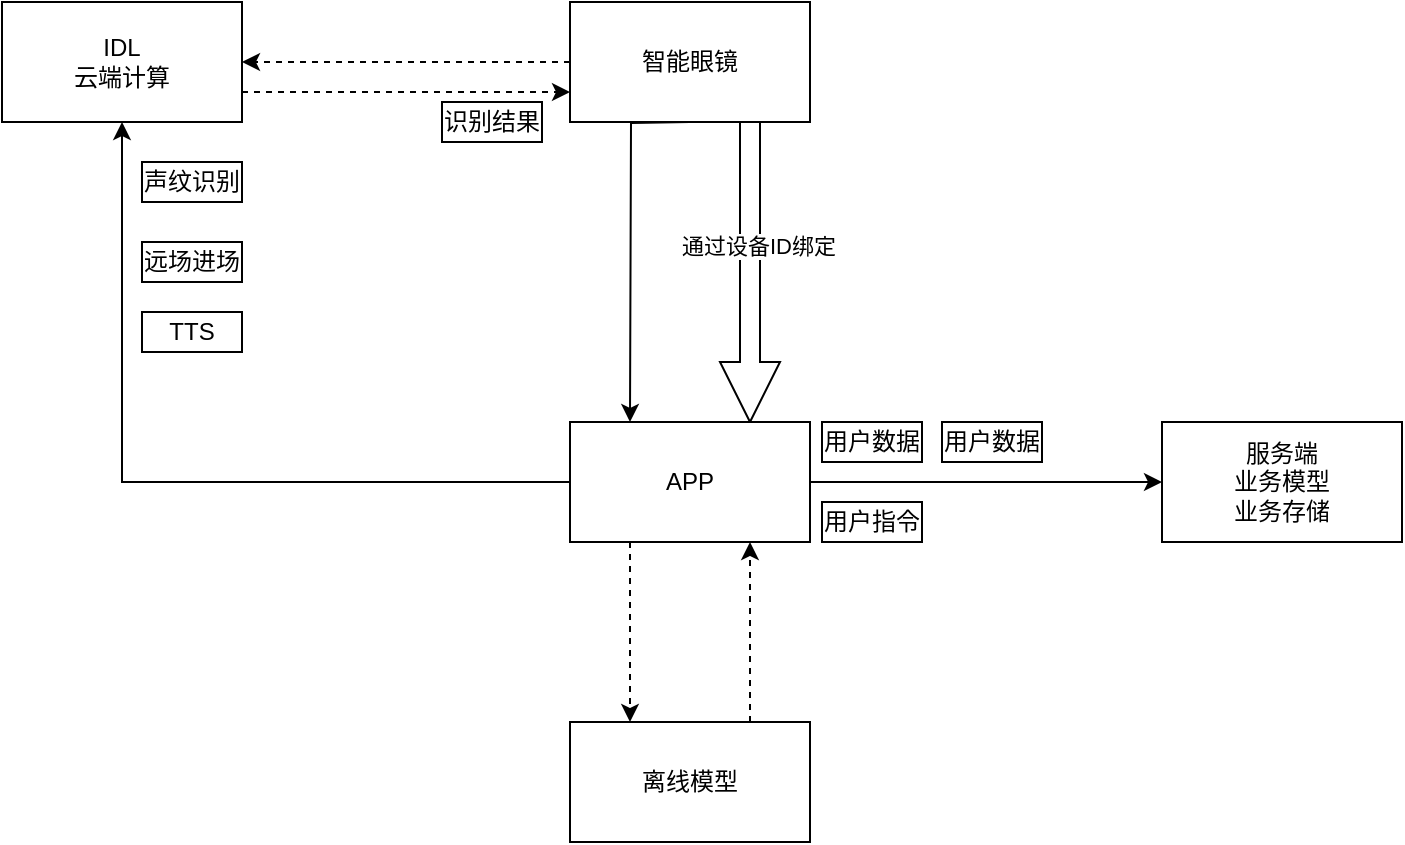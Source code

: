 <mxfile version="28.2.1">
  <diagram name="第 1 页" id="utXQt0eV8dfhMZ8OBYka">
    <mxGraphModel dx="1042" dy="570" grid="1" gridSize="10" guides="1" tooltips="1" connect="1" arrows="1" fold="1" page="1" pageScale="1" pageWidth="827" pageHeight="1169" background="none" math="0" shadow="0">
      <root>
        <mxCell id="0" />
        <mxCell id="1" parent="0" />
        <mxCell id="LWi7Ic_0PBdndrIsriia-27" style="edgeStyle=orthogonalEdgeStyle;rounded=0;orthogonalLoop=1;jettySize=auto;html=1;exitX=1;exitY=0.75;exitDx=0;exitDy=0;entryX=0;entryY=0.75;entryDx=0;entryDy=0;dashed=1;" edge="1" parent="1" source="OEhnnd2OqHWiDYyRvEhz-1" target="LWi7Ic_0PBdndrIsriia-1">
          <mxGeometry relative="1" as="geometry" />
        </mxCell>
        <mxCell id="OEhnnd2OqHWiDYyRvEhz-1" value="IDL&lt;div&gt;云端计算&lt;/div&gt;" style="rounded=0;whiteSpace=wrap;html=1;" parent="1" vertex="1">
          <mxGeometry x="70" y="410" width="120" height="60" as="geometry" />
        </mxCell>
        <mxCell id="LWi7Ic_0PBdndrIsriia-6" style="edgeStyle=orthogonalEdgeStyle;rounded=0;orthogonalLoop=1;jettySize=auto;html=1;entryX=0.25;entryY=0;entryDx=0;entryDy=0;" edge="1" parent="1">
          <mxGeometry relative="1" as="geometry">
            <mxPoint x="414" y="470" as="sourcePoint" />
            <mxPoint x="384" y="620" as="targetPoint" />
          </mxGeometry>
        </mxCell>
        <mxCell id="LWi7Ic_0PBdndrIsriia-9" style="rounded=0;orthogonalLoop=1;jettySize=auto;html=1;exitX=0.75;exitY=1;exitDx=0;exitDy=0;entryX=0.75;entryY=0;entryDx=0;entryDy=0;shape=arrow;" edge="1" parent="1" source="LWi7Ic_0PBdndrIsriia-1" target="LWi7Ic_0PBdndrIsriia-4">
          <mxGeometry relative="1" as="geometry" />
        </mxCell>
        <mxCell id="LWi7Ic_0PBdndrIsriia-10" value="通过设备ID绑定" style="edgeLabel;html=1;align=center;verticalAlign=middle;resizable=0;points=[];" vertex="1" connectable="0" parent="LWi7Ic_0PBdndrIsriia-9">
          <mxGeometry x="-0.179" y="4" relative="1" as="geometry">
            <mxPoint as="offset" />
          </mxGeometry>
        </mxCell>
        <mxCell id="LWi7Ic_0PBdndrIsriia-12" style="edgeStyle=orthogonalEdgeStyle;rounded=0;orthogonalLoop=1;jettySize=auto;html=1;entryX=1;entryY=0.5;entryDx=0;entryDy=0;dashed=1;" edge="1" parent="1" source="LWi7Ic_0PBdndrIsriia-1" target="OEhnnd2OqHWiDYyRvEhz-1">
          <mxGeometry relative="1" as="geometry" />
        </mxCell>
        <mxCell id="LWi7Ic_0PBdndrIsriia-1" value="智能眼镜" style="rounded=0;whiteSpace=wrap;html=1;" vertex="1" parent="1">
          <mxGeometry x="354" y="410" width="120" height="60" as="geometry" />
        </mxCell>
        <mxCell id="LWi7Ic_0PBdndrIsriia-2" value="服务端&lt;div&gt;业务模型&lt;/div&gt;&lt;div&gt;业务存储&lt;/div&gt;" style="whiteSpace=wrap;html=1;rounded=0;" vertex="1" parent="1">
          <mxGeometry x="650" y="620" width="120" height="60" as="geometry" />
        </mxCell>
        <mxCell id="LWi7Ic_0PBdndrIsriia-5" style="edgeStyle=orthogonalEdgeStyle;rounded=0;orthogonalLoop=1;jettySize=auto;html=1;entryX=0.5;entryY=1;entryDx=0;entryDy=0;" edge="1" parent="1" source="LWi7Ic_0PBdndrIsriia-4" target="OEhnnd2OqHWiDYyRvEhz-1">
          <mxGeometry relative="1" as="geometry" />
        </mxCell>
        <mxCell id="LWi7Ic_0PBdndrIsriia-11" style="edgeStyle=orthogonalEdgeStyle;rounded=0;orthogonalLoop=1;jettySize=auto;html=1;exitX=1;exitY=0.5;exitDx=0;exitDy=0;entryX=0;entryY=0.5;entryDx=0;entryDy=0;" edge="1" parent="1" source="LWi7Ic_0PBdndrIsriia-4" target="LWi7Ic_0PBdndrIsriia-2">
          <mxGeometry relative="1" as="geometry" />
        </mxCell>
        <mxCell id="LWi7Ic_0PBdndrIsriia-15" style="edgeStyle=orthogonalEdgeStyle;rounded=0;orthogonalLoop=1;jettySize=auto;html=1;exitX=0.25;exitY=1;exitDx=0;exitDy=0;entryX=0.25;entryY=0;entryDx=0;entryDy=0;dashed=1;" edge="1" parent="1" source="LWi7Ic_0PBdndrIsriia-4" target="LWi7Ic_0PBdndrIsriia-13">
          <mxGeometry relative="1" as="geometry" />
        </mxCell>
        <mxCell id="LWi7Ic_0PBdndrIsriia-4" value="APP" style="rounded=0;whiteSpace=wrap;html=1;" vertex="1" parent="1">
          <mxGeometry x="354" y="620" width="120" height="60" as="geometry" />
        </mxCell>
        <mxCell id="LWi7Ic_0PBdndrIsriia-16" style="edgeStyle=orthogonalEdgeStyle;rounded=0;orthogonalLoop=1;jettySize=auto;html=1;exitX=0.75;exitY=0;exitDx=0;exitDy=0;entryX=0.75;entryY=1;entryDx=0;entryDy=0;dashed=1;" edge="1" parent="1" source="LWi7Ic_0PBdndrIsriia-13" target="LWi7Ic_0PBdndrIsriia-4">
          <mxGeometry relative="1" as="geometry" />
        </mxCell>
        <mxCell id="LWi7Ic_0PBdndrIsriia-13" value="离线模型" style="rounded=0;whiteSpace=wrap;html=1;" vertex="1" parent="1">
          <mxGeometry x="354" y="770" width="120" height="60" as="geometry" />
        </mxCell>
        <mxCell id="LWi7Ic_0PBdndrIsriia-18" value="用户数据" style="rounded=0;whiteSpace=wrap;html=1;" vertex="1" parent="1">
          <mxGeometry x="480" y="620" width="50" height="20" as="geometry" />
        </mxCell>
        <mxCell id="LWi7Ic_0PBdndrIsriia-19" value="声纹识别" style="rounded=0;whiteSpace=wrap;html=1;" vertex="1" parent="1">
          <mxGeometry x="140" y="490" width="50" height="20" as="geometry" />
        </mxCell>
        <mxCell id="LWi7Ic_0PBdndrIsriia-20" value="远场进场" style="rounded=0;whiteSpace=wrap;html=1;" vertex="1" parent="1">
          <mxGeometry x="140" y="530" width="50" height="20" as="geometry" />
        </mxCell>
        <mxCell id="LWi7Ic_0PBdndrIsriia-22" value="TTS" style="rounded=0;whiteSpace=wrap;html=1;" vertex="1" parent="1">
          <mxGeometry x="140" y="565" width="50" height="20" as="geometry" />
        </mxCell>
        <mxCell id="LWi7Ic_0PBdndrIsriia-23" value="用户指令" style="rounded=0;whiteSpace=wrap;html=1;" vertex="1" parent="1">
          <mxGeometry x="480" y="660" width="50" height="20" as="geometry" />
        </mxCell>
        <mxCell id="LWi7Ic_0PBdndrIsriia-25" value="用户数据" style="rounded=0;whiteSpace=wrap;html=1;" vertex="1" parent="1">
          <mxGeometry x="540" y="620" width="50" height="20" as="geometry" />
        </mxCell>
        <mxCell id="LWi7Ic_0PBdndrIsriia-26" value="识别结果" style="rounded=0;whiteSpace=wrap;html=1;" vertex="1" parent="1">
          <mxGeometry x="290" y="460" width="50" height="20" as="geometry" />
        </mxCell>
      </root>
    </mxGraphModel>
  </diagram>
</mxfile>

